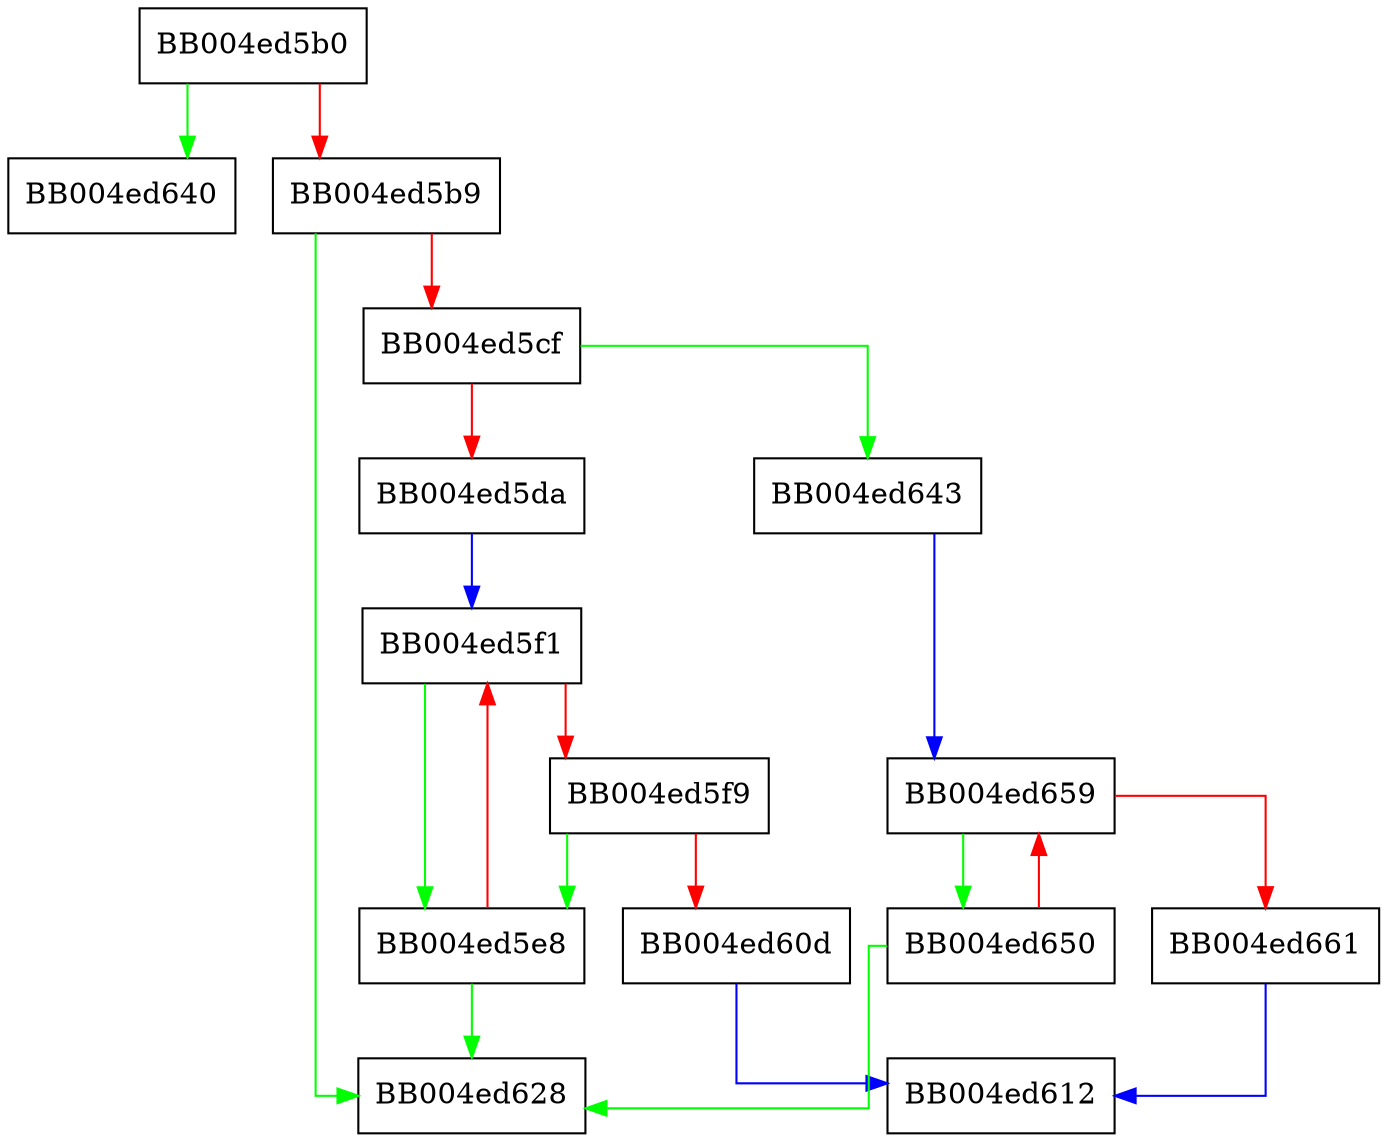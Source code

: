 digraph check_in_list {
  node [shape="box"];
  graph [splines=ortho];
  BB004ed5b0 -> BB004ed640 [color="green"];
  BB004ed5b0 -> BB004ed5b9 [color="red"];
  BB004ed5b9 -> BB004ed628 [color="green"];
  BB004ed5b9 -> BB004ed5cf [color="red"];
  BB004ed5cf -> BB004ed643 [color="green"];
  BB004ed5cf -> BB004ed5da [color="red"];
  BB004ed5da -> BB004ed5f1 [color="blue"];
  BB004ed5e8 -> BB004ed628 [color="green"];
  BB004ed5e8 -> BB004ed5f1 [color="red"];
  BB004ed5f1 -> BB004ed5e8 [color="green"];
  BB004ed5f1 -> BB004ed5f9 [color="red"];
  BB004ed5f9 -> BB004ed5e8 [color="green"];
  BB004ed5f9 -> BB004ed60d [color="red"];
  BB004ed60d -> BB004ed612 [color="blue"];
  BB004ed643 -> BB004ed659 [color="blue"];
  BB004ed650 -> BB004ed628 [color="green"];
  BB004ed650 -> BB004ed659 [color="red"];
  BB004ed659 -> BB004ed650 [color="green"];
  BB004ed659 -> BB004ed661 [color="red"];
  BB004ed661 -> BB004ed612 [color="blue"];
}